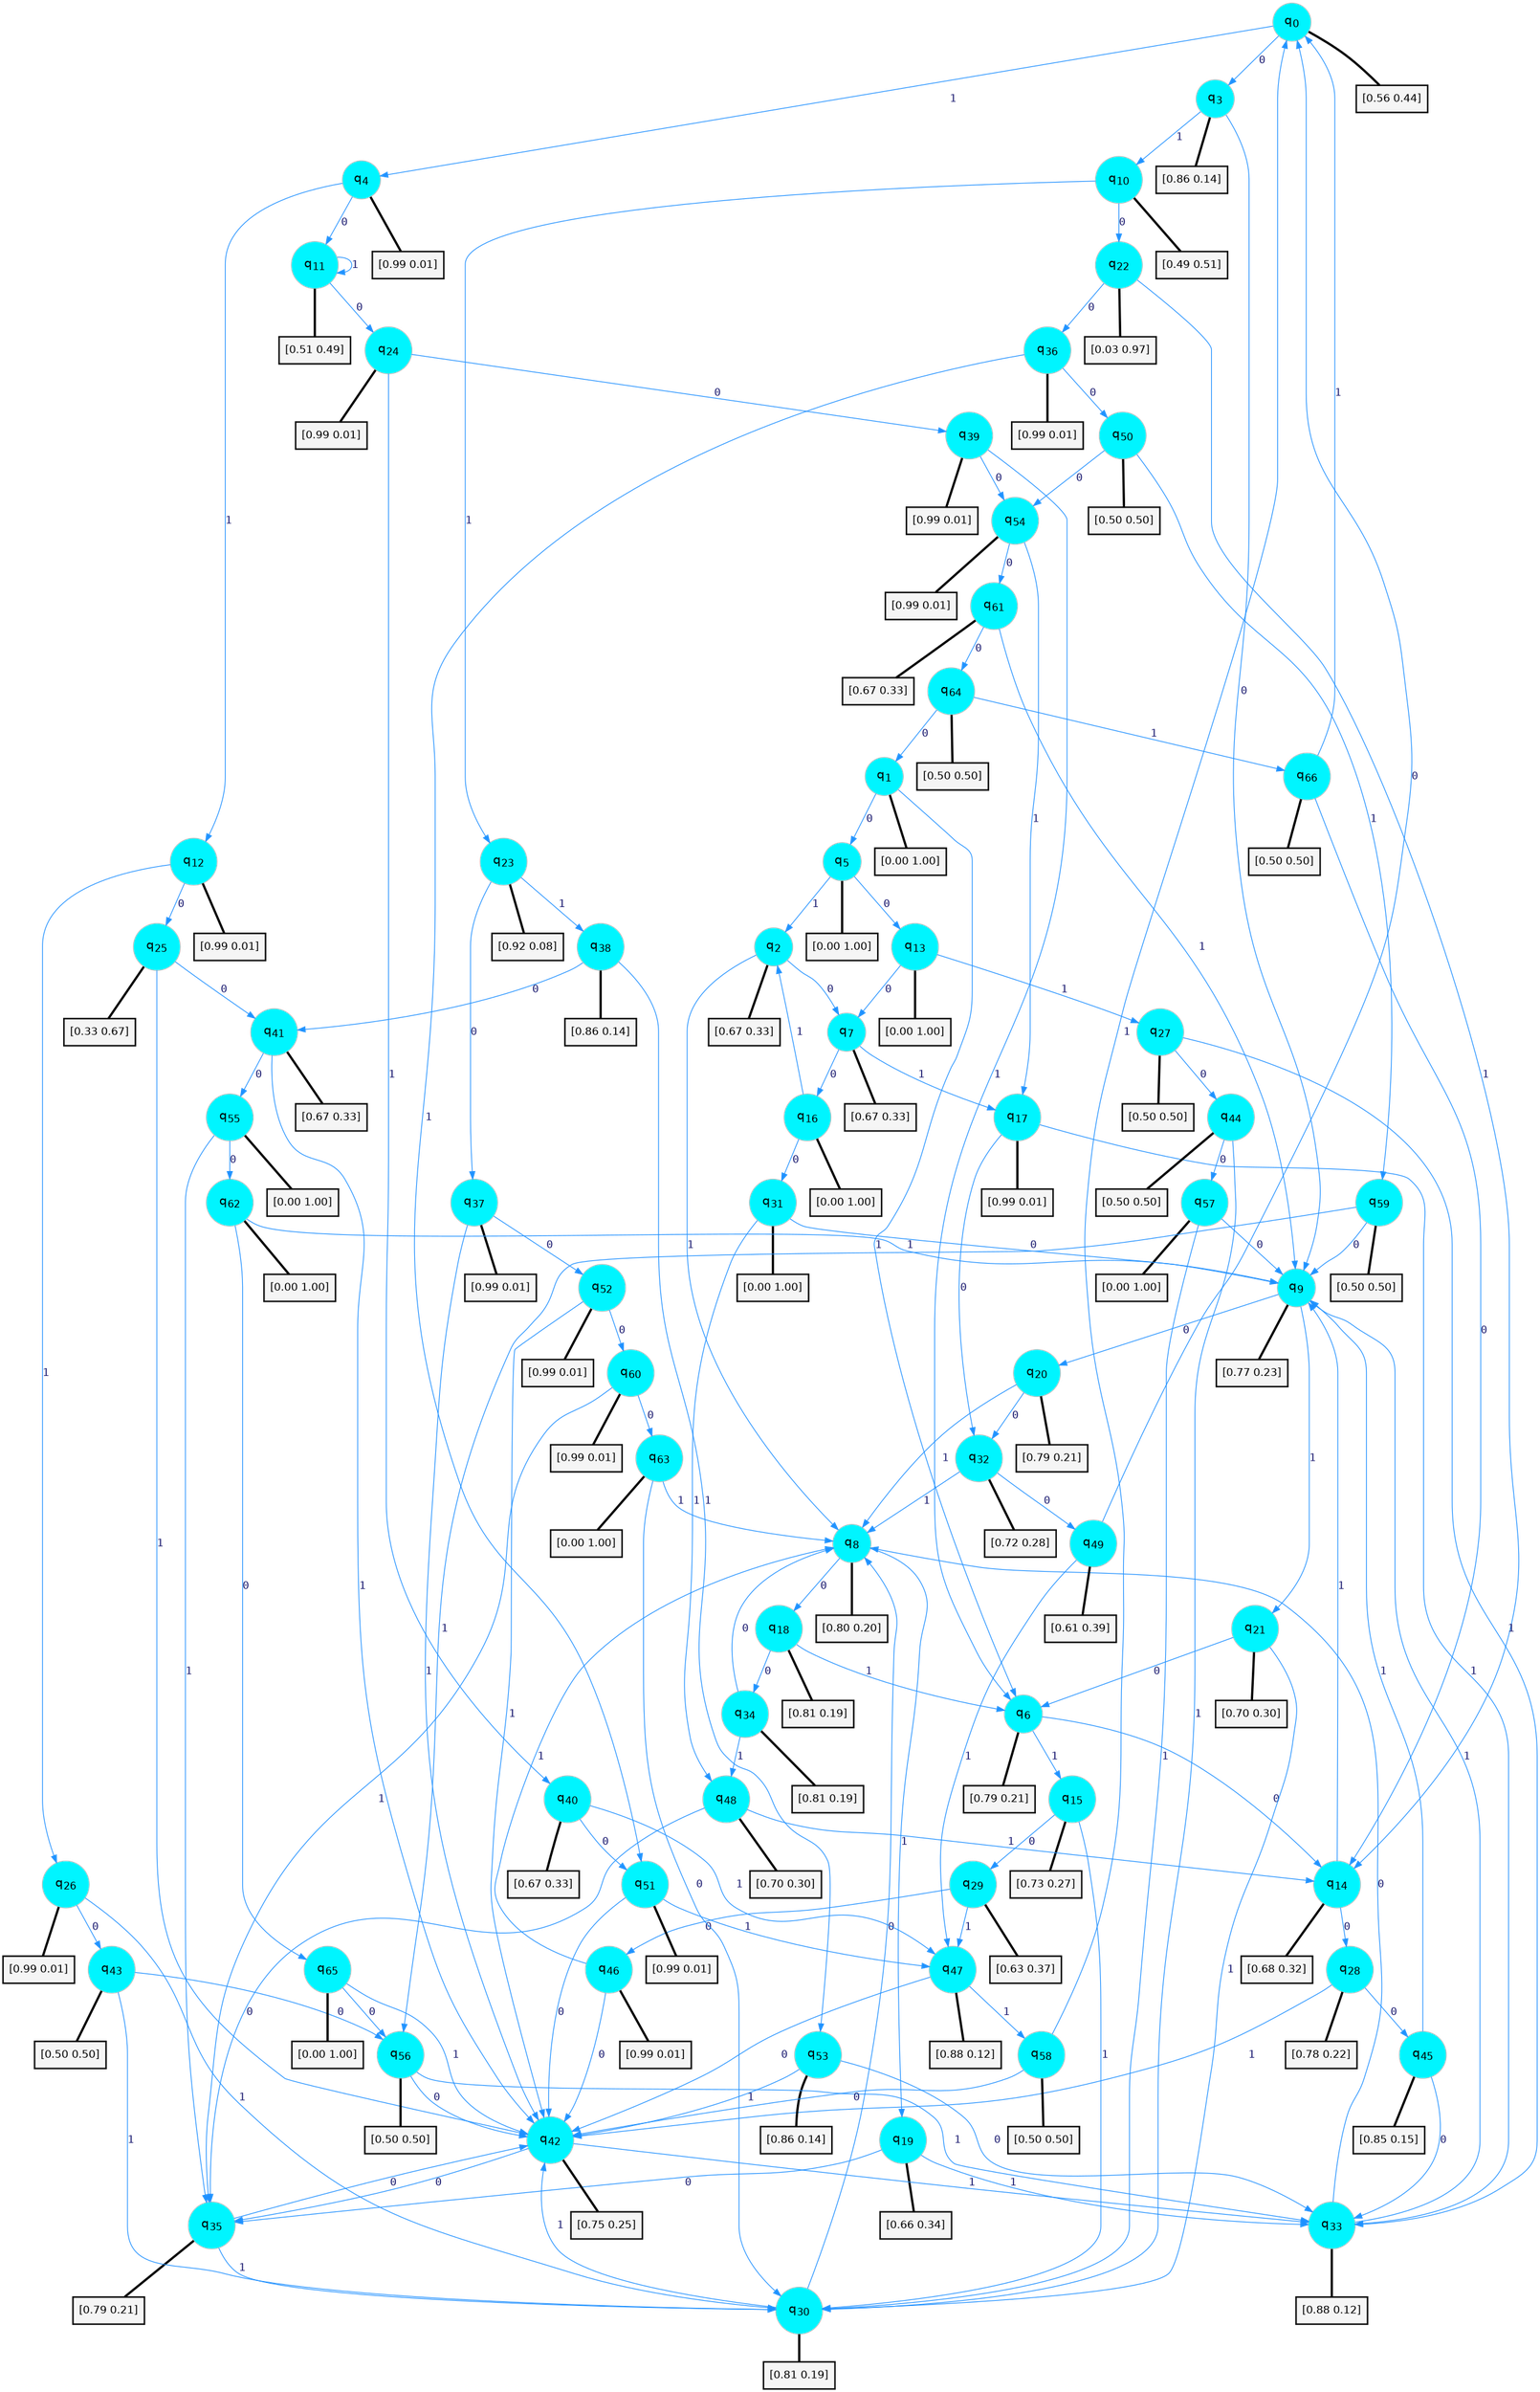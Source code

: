 digraph G {
graph [
bgcolor=transparent, dpi=300, rankdir=TD, size="40,25"];
node [
color=gray, fillcolor=turquoise1, fontcolor=black, fontname=Helvetica, fontsize=16, fontweight=bold, shape=circle, style=filled];
edge [
arrowsize=1, color=dodgerblue1, fontcolor=midnightblue, fontname=courier, fontweight=bold, penwidth=1, style=solid, weight=20];
0[label=<q<SUB>0</SUB>>];
1[label=<q<SUB>1</SUB>>];
2[label=<q<SUB>2</SUB>>];
3[label=<q<SUB>3</SUB>>];
4[label=<q<SUB>4</SUB>>];
5[label=<q<SUB>5</SUB>>];
6[label=<q<SUB>6</SUB>>];
7[label=<q<SUB>7</SUB>>];
8[label=<q<SUB>8</SUB>>];
9[label=<q<SUB>9</SUB>>];
10[label=<q<SUB>10</SUB>>];
11[label=<q<SUB>11</SUB>>];
12[label=<q<SUB>12</SUB>>];
13[label=<q<SUB>13</SUB>>];
14[label=<q<SUB>14</SUB>>];
15[label=<q<SUB>15</SUB>>];
16[label=<q<SUB>16</SUB>>];
17[label=<q<SUB>17</SUB>>];
18[label=<q<SUB>18</SUB>>];
19[label=<q<SUB>19</SUB>>];
20[label=<q<SUB>20</SUB>>];
21[label=<q<SUB>21</SUB>>];
22[label=<q<SUB>22</SUB>>];
23[label=<q<SUB>23</SUB>>];
24[label=<q<SUB>24</SUB>>];
25[label=<q<SUB>25</SUB>>];
26[label=<q<SUB>26</SUB>>];
27[label=<q<SUB>27</SUB>>];
28[label=<q<SUB>28</SUB>>];
29[label=<q<SUB>29</SUB>>];
30[label=<q<SUB>30</SUB>>];
31[label=<q<SUB>31</SUB>>];
32[label=<q<SUB>32</SUB>>];
33[label=<q<SUB>33</SUB>>];
34[label=<q<SUB>34</SUB>>];
35[label=<q<SUB>35</SUB>>];
36[label=<q<SUB>36</SUB>>];
37[label=<q<SUB>37</SUB>>];
38[label=<q<SUB>38</SUB>>];
39[label=<q<SUB>39</SUB>>];
40[label=<q<SUB>40</SUB>>];
41[label=<q<SUB>41</SUB>>];
42[label=<q<SUB>42</SUB>>];
43[label=<q<SUB>43</SUB>>];
44[label=<q<SUB>44</SUB>>];
45[label=<q<SUB>45</SUB>>];
46[label=<q<SUB>46</SUB>>];
47[label=<q<SUB>47</SUB>>];
48[label=<q<SUB>48</SUB>>];
49[label=<q<SUB>49</SUB>>];
50[label=<q<SUB>50</SUB>>];
51[label=<q<SUB>51</SUB>>];
52[label=<q<SUB>52</SUB>>];
53[label=<q<SUB>53</SUB>>];
54[label=<q<SUB>54</SUB>>];
55[label=<q<SUB>55</SUB>>];
56[label=<q<SUB>56</SUB>>];
57[label=<q<SUB>57</SUB>>];
58[label=<q<SUB>58</SUB>>];
59[label=<q<SUB>59</SUB>>];
60[label=<q<SUB>60</SUB>>];
61[label=<q<SUB>61</SUB>>];
62[label=<q<SUB>62</SUB>>];
63[label=<q<SUB>63</SUB>>];
64[label=<q<SUB>64</SUB>>];
65[label=<q<SUB>65</SUB>>];
66[label=<q<SUB>66</SUB>>];
67[label="[0.56 0.44]", shape=box,fontcolor=black, fontname=Helvetica, fontsize=14, penwidth=2, fillcolor=whitesmoke,color=black];
68[label="[0.00 1.00]", shape=box,fontcolor=black, fontname=Helvetica, fontsize=14, penwidth=2, fillcolor=whitesmoke,color=black];
69[label="[0.67 0.33]", shape=box,fontcolor=black, fontname=Helvetica, fontsize=14, penwidth=2, fillcolor=whitesmoke,color=black];
70[label="[0.86 0.14]", shape=box,fontcolor=black, fontname=Helvetica, fontsize=14, penwidth=2, fillcolor=whitesmoke,color=black];
71[label="[0.99 0.01]", shape=box,fontcolor=black, fontname=Helvetica, fontsize=14, penwidth=2, fillcolor=whitesmoke,color=black];
72[label="[0.00 1.00]", shape=box,fontcolor=black, fontname=Helvetica, fontsize=14, penwidth=2, fillcolor=whitesmoke,color=black];
73[label="[0.79 0.21]", shape=box,fontcolor=black, fontname=Helvetica, fontsize=14, penwidth=2, fillcolor=whitesmoke,color=black];
74[label="[0.67 0.33]", shape=box,fontcolor=black, fontname=Helvetica, fontsize=14, penwidth=2, fillcolor=whitesmoke,color=black];
75[label="[0.80 0.20]", shape=box,fontcolor=black, fontname=Helvetica, fontsize=14, penwidth=2, fillcolor=whitesmoke,color=black];
76[label="[0.77 0.23]", shape=box,fontcolor=black, fontname=Helvetica, fontsize=14, penwidth=2, fillcolor=whitesmoke,color=black];
77[label="[0.49 0.51]", shape=box,fontcolor=black, fontname=Helvetica, fontsize=14, penwidth=2, fillcolor=whitesmoke,color=black];
78[label="[0.51 0.49]", shape=box,fontcolor=black, fontname=Helvetica, fontsize=14, penwidth=2, fillcolor=whitesmoke,color=black];
79[label="[0.99 0.01]", shape=box,fontcolor=black, fontname=Helvetica, fontsize=14, penwidth=2, fillcolor=whitesmoke,color=black];
80[label="[0.00 1.00]", shape=box,fontcolor=black, fontname=Helvetica, fontsize=14, penwidth=2, fillcolor=whitesmoke,color=black];
81[label="[0.68 0.32]", shape=box,fontcolor=black, fontname=Helvetica, fontsize=14, penwidth=2, fillcolor=whitesmoke,color=black];
82[label="[0.73 0.27]", shape=box,fontcolor=black, fontname=Helvetica, fontsize=14, penwidth=2, fillcolor=whitesmoke,color=black];
83[label="[0.00 1.00]", shape=box,fontcolor=black, fontname=Helvetica, fontsize=14, penwidth=2, fillcolor=whitesmoke,color=black];
84[label="[0.99 0.01]", shape=box,fontcolor=black, fontname=Helvetica, fontsize=14, penwidth=2, fillcolor=whitesmoke,color=black];
85[label="[0.81 0.19]", shape=box,fontcolor=black, fontname=Helvetica, fontsize=14, penwidth=2, fillcolor=whitesmoke,color=black];
86[label="[0.66 0.34]", shape=box,fontcolor=black, fontname=Helvetica, fontsize=14, penwidth=2, fillcolor=whitesmoke,color=black];
87[label="[0.79 0.21]", shape=box,fontcolor=black, fontname=Helvetica, fontsize=14, penwidth=2, fillcolor=whitesmoke,color=black];
88[label="[0.70 0.30]", shape=box,fontcolor=black, fontname=Helvetica, fontsize=14, penwidth=2, fillcolor=whitesmoke,color=black];
89[label="[0.03 0.97]", shape=box,fontcolor=black, fontname=Helvetica, fontsize=14, penwidth=2, fillcolor=whitesmoke,color=black];
90[label="[0.92 0.08]", shape=box,fontcolor=black, fontname=Helvetica, fontsize=14, penwidth=2, fillcolor=whitesmoke,color=black];
91[label="[0.99 0.01]", shape=box,fontcolor=black, fontname=Helvetica, fontsize=14, penwidth=2, fillcolor=whitesmoke,color=black];
92[label="[0.33 0.67]", shape=box,fontcolor=black, fontname=Helvetica, fontsize=14, penwidth=2, fillcolor=whitesmoke,color=black];
93[label="[0.99 0.01]", shape=box,fontcolor=black, fontname=Helvetica, fontsize=14, penwidth=2, fillcolor=whitesmoke,color=black];
94[label="[0.50 0.50]", shape=box,fontcolor=black, fontname=Helvetica, fontsize=14, penwidth=2, fillcolor=whitesmoke,color=black];
95[label="[0.78 0.22]", shape=box,fontcolor=black, fontname=Helvetica, fontsize=14, penwidth=2, fillcolor=whitesmoke,color=black];
96[label="[0.63 0.37]", shape=box,fontcolor=black, fontname=Helvetica, fontsize=14, penwidth=2, fillcolor=whitesmoke,color=black];
97[label="[0.81 0.19]", shape=box,fontcolor=black, fontname=Helvetica, fontsize=14, penwidth=2, fillcolor=whitesmoke,color=black];
98[label="[0.00 1.00]", shape=box,fontcolor=black, fontname=Helvetica, fontsize=14, penwidth=2, fillcolor=whitesmoke,color=black];
99[label="[0.72 0.28]", shape=box,fontcolor=black, fontname=Helvetica, fontsize=14, penwidth=2, fillcolor=whitesmoke,color=black];
100[label="[0.88 0.12]", shape=box,fontcolor=black, fontname=Helvetica, fontsize=14, penwidth=2, fillcolor=whitesmoke,color=black];
101[label="[0.81 0.19]", shape=box,fontcolor=black, fontname=Helvetica, fontsize=14, penwidth=2, fillcolor=whitesmoke,color=black];
102[label="[0.79 0.21]", shape=box,fontcolor=black, fontname=Helvetica, fontsize=14, penwidth=2, fillcolor=whitesmoke,color=black];
103[label="[0.99 0.01]", shape=box,fontcolor=black, fontname=Helvetica, fontsize=14, penwidth=2, fillcolor=whitesmoke,color=black];
104[label="[0.99 0.01]", shape=box,fontcolor=black, fontname=Helvetica, fontsize=14, penwidth=2, fillcolor=whitesmoke,color=black];
105[label="[0.86 0.14]", shape=box,fontcolor=black, fontname=Helvetica, fontsize=14, penwidth=2, fillcolor=whitesmoke,color=black];
106[label="[0.99 0.01]", shape=box,fontcolor=black, fontname=Helvetica, fontsize=14, penwidth=2, fillcolor=whitesmoke,color=black];
107[label="[0.67 0.33]", shape=box,fontcolor=black, fontname=Helvetica, fontsize=14, penwidth=2, fillcolor=whitesmoke,color=black];
108[label="[0.67 0.33]", shape=box,fontcolor=black, fontname=Helvetica, fontsize=14, penwidth=2, fillcolor=whitesmoke,color=black];
109[label="[0.75 0.25]", shape=box,fontcolor=black, fontname=Helvetica, fontsize=14, penwidth=2, fillcolor=whitesmoke,color=black];
110[label="[0.50 0.50]", shape=box,fontcolor=black, fontname=Helvetica, fontsize=14, penwidth=2, fillcolor=whitesmoke,color=black];
111[label="[0.50 0.50]", shape=box,fontcolor=black, fontname=Helvetica, fontsize=14, penwidth=2, fillcolor=whitesmoke,color=black];
112[label="[0.85 0.15]", shape=box,fontcolor=black, fontname=Helvetica, fontsize=14, penwidth=2, fillcolor=whitesmoke,color=black];
113[label="[0.99 0.01]", shape=box,fontcolor=black, fontname=Helvetica, fontsize=14, penwidth=2, fillcolor=whitesmoke,color=black];
114[label="[0.88 0.12]", shape=box,fontcolor=black, fontname=Helvetica, fontsize=14, penwidth=2, fillcolor=whitesmoke,color=black];
115[label="[0.70 0.30]", shape=box,fontcolor=black, fontname=Helvetica, fontsize=14, penwidth=2, fillcolor=whitesmoke,color=black];
116[label="[0.61 0.39]", shape=box,fontcolor=black, fontname=Helvetica, fontsize=14, penwidth=2, fillcolor=whitesmoke,color=black];
117[label="[0.50 0.50]", shape=box,fontcolor=black, fontname=Helvetica, fontsize=14, penwidth=2, fillcolor=whitesmoke,color=black];
118[label="[0.99 0.01]", shape=box,fontcolor=black, fontname=Helvetica, fontsize=14, penwidth=2, fillcolor=whitesmoke,color=black];
119[label="[0.99 0.01]", shape=box,fontcolor=black, fontname=Helvetica, fontsize=14, penwidth=2, fillcolor=whitesmoke,color=black];
120[label="[0.86 0.14]", shape=box,fontcolor=black, fontname=Helvetica, fontsize=14, penwidth=2, fillcolor=whitesmoke,color=black];
121[label="[0.99 0.01]", shape=box,fontcolor=black, fontname=Helvetica, fontsize=14, penwidth=2, fillcolor=whitesmoke,color=black];
122[label="[0.00 1.00]", shape=box,fontcolor=black, fontname=Helvetica, fontsize=14, penwidth=2, fillcolor=whitesmoke,color=black];
123[label="[0.50 0.50]", shape=box,fontcolor=black, fontname=Helvetica, fontsize=14, penwidth=2, fillcolor=whitesmoke,color=black];
124[label="[0.00 1.00]", shape=box,fontcolor=black, fontname=Helvetica, fontsize=14, penwidth=2, fillcolor=whitesmoke,color=black];
125[label="[0.50 0.50]", shape=box,fontcolor=black, fontname=Helvetica, fontsize=14, penwidth=2, fillcolor=whitesmoke,color=black];
126[label="[0.50 0.50]", shape=box,fontcolor=black, fontname=Helvetica, fontsize=14, penwidth=2, fillcolor=whitesmoke,color=black];
127[label="[0.99 0.01]", shape=box,fontcolor=black, fontname=Helvetica, fontsize=14, penwidth=2, fillcolor=whitesmoke,color=black];
128[label="[0.67 0.33]", shape=box,fontcolor=black, fontname=Helvetica, fontsize=14, penwidth=2, fillcolor=whitesmoke,color=black];
129[label="[0.00 1.00]", shape=box,fontcolor=black, fontname=Helvetica, fontsize=14, penwidth=2, fillcolor=whitesmoke,color=black];
130[label="[0.00 1.00]", shape=box,fontcolor=black, fontname=Helvetica, fontsize=14, penwidth=2, fillcolor=whitesmoke,color=black];
131[label="[0.50 0.50]", shape=box,fontcolor=black, fontname=Helvetica, fontsize=14, penwidth=2, fillcolor=whitesmoke,color=black];
132[label="[0.00 1.00]", shape=box,fontcolor=black, fontname=Helvetica, fontsize=14, penwidth=2, fillcolor=whitesmoke,color=black];
133[label="[0.50 0.50]", shape=box,fontcolor=black, fontname=Helvetica, fontsize=14, penwidth=2, fillcolor=whitesmoke,color=black];
0->3 [label=0];
0->4 [label=1];
0->67 [arrowhead=none, penwidth=3,color=black];
1->5 [label=0];
1->6 [label=1];
1->68 [arrowhead=none, penwidth=3,color=black];
2->7 [label=0];
2->8 [label=1];
2->69 [arrowhead=none, penwidth=3,color=black];
3->9 [label=0];
3->10 [label=1];
3->70 [arrowhead=none, penwidth=3,color=black];
4->11 [label=0];
4->12 [label=1];
4->71 [arrowhead=none, penwidth=3,color=black];
5->13 [label=0];
5->2 [label=1];
5->72 [arrowhead=none, penwidth=3,color=black];
6->14 [label=0];
6->15 [label=1];
6->73 [arrowhead=none, penwidth=3,color=black];
7->16 [label=0];
7->17 [label=1];
7->74 [arrowhead=none, penwidth=3,color=black];
8->18 [label=0];
8->19 [label=1];
8->75 [arrowhead=none, penwidth=3,color=black];
9->20 [label=0];
9->21 [label=1];
9->76 [arrowhead=none, penwidth=3,color=black];
10->22 [label=0];
10->23 [label=1];
10->77 [arrowhead=none, penwidth=3,color=black];
11->24 [label=0];
11->11 [label=1];
11->78 [arrowhead=none, penwidth=3,color=black];
12->25 [label=0];
12->26 [label=1];
12->79 [arrowhead=none, penwidth=3,color=black];
13->7 [label=0];
13->27 [label=1];
13->80 [arrowhead=none, penwidth=3,color=black];
14->28 [label=0];
14->9 [label=1];
14->81 [arrowhead=none, penwidth=3,color=black];
15->29 [label=0];
15->30 [label=1];
15->82 [arrowhead=none, penwidth=3,color=black];
16->31 [label=0];
16->2 [label=1];
16->83 [arrowhead=none, penwidth=3,color=black];
17->32 [label=0];
17->33 [label=1];
17->84 [arrowhead=none, penwidth=3,color=black];
18->34 [label=0];
18->6 [label=1];
18->85 [arrowhead=none, penwidth=3,color=black];
19->35 [label=0];
19->33 [label=1];
19->86 [arrowhead=none, penwidth=3,color=black];
20->32 [label=0];
20->8 [label=1];
20->87 [arrowhead=none, penwidth=3,color=black];
21->6 [label=0];
21->30 [label=1];
21->88 [arrowhead=none, penwidth=3,color=black];
22->36 [label=0];
22->14 [label=1];
22->89 [arrowhead=none, penwidth=3,color=black];
23->37 [label=0];
23->38 [label=1];
23->90 [arrowhead=none, penwidth=3,color=black];
24->39 [label=0];
24->40 [label=1];
24->91 [arrowhead=none, penwidth=3,color=black];
25->41 [label=0];
25->42 [label=1];
25->92 [arrowhead=none, penwidth=3,color=black];
26->43 [label=0];
26->30 [label=1];
26->93 [arrowhead=none, penwidth=3,color=black];
27->44 [label=0];
27->33 [label=1];
27->94 [arrowhead=none, penwidth=3,color=black];
28->45 [label=0];
28->42 [label=1];
28->95 [arrowhead=none, penwidth=3,color=black];
29->46 [label=0];
29->47 [label=1];
29->96 [arrowhead=none, penwidth=3,color=black];
30->8 [label=0];
30->42 [label=1];
30->97 [arrowhead=none, penwidth=3,color=black];
31->9 [label=0];
31->48 [label=1];
31->98 [arrowhead=none, penwidth=3,color=black];
32->49 [label=0];
32->8 [label=1];
32->99 [arrowhead=none, penwidth=3,color=black];
33->8 [label=0];
33->9 [label=1];
33->100 [arrowhead=none, penwidth=3,color=black];
34->8 [label=0];
34->48 [label=1];
34->101 [arrowhead=none, penwidth=3,color=black];
35->42 [label=0];
35->30 [label=1];
35->102 [arrowhead=none, penwidth=3,color=black];
36->50 [label=0];
36->51 [label=1];
36->103 [arrowhead=none, penwidth=3,color=black];
37->52 [label=0];
37->42 [label=1];
37->104 [arrowhead=none, penwidth=3,color=black];
38->41 [label=0];
38->53 [label=1];
38->105 [arrowhead=none, penwidth=3,color=black];
39->54 [label=0];
39->6 [label=1];
39->106 [arrowhead=none, penwidth=3,color=black];
40->51 [label=0];
40->47 [label=1];
40->107 [arrowhead=none, penwidth=3,color=black];
41->55 [label=0];
41->42 [label=1];
41->108 [arrowhead=none, penwidth=3,color=black];
42->35 [label=0];
42->33 [label=1];
42->109 [arrowhead=none, penwidth=3,color=black];
43->56 [label=0];
43->30 [label=1];
43->110 [arrowhead=none, penwidth=3,color=black];
44->57 [label=0];
44->30 [label=1];
44->111 [arrowhead=none, penwidth=3,color=black];
45->33 [label=0];
45->9 [label=1];
45->112 [arrowhead=none, penwidth=3,color=black];
46->42 [label=0];
46->8 [label=1];
46->113 [arrowhead=none, penwidth=3,color=black];
47->42 [label=0];
47->58 [label=1];
47->114 [arrowhead=none, penwidth=3,color=black];
48->35 [label=0];
48->14 [label=1];
48->115 [arrowhead=none, penwidth=3,color=black];
49->0 [label=0];
49->47 [label=1];
49->116 [arrowhead=none, penwidth=3,color=black];
50->54 [label=0];
50->59 [label=1];
50->117 [arrowhead=none, penwidth=3,color=black];
51->42 [label=0];
51->47 [label=1];
51->118 [arrowhead=none, penwidth=3,color=black];
52->60 [label=0];
52->42 [label=1];
52->119 [arrowhead=none, penwidth=3,color=black];
53->33 [label=0];
53->42 [label=1];
53->120 [arrowhead=none, penwidth=3,color=black];
54->61 [label=0];
54->17 [label=1];
54->121 [arrowhead=none, penwidth=3,color=black];
55->62 [label=0];
55->35 [label=1];
55->122 [arrowhead=none, penwidth=3,color=black];
56->42 [label=0];
56->33 [label=1];
56->123 [arrowhead=none, penwidth=3,color=black];
57->9 [label=0];
57->30 [label=1];
57->124 [arrowhead=none, penwidth=3,color=black];
58->42 [label=0];
58->0 [label=1];
58->125 [arrowhead=none, penwidth=3,color=black];
59->9 [label=0];
59->56 [label=1];
59->126 [arrowhead=none, penwidth=3,color=black];
60->63 [label=0];
60->35 [label=1];
60->127 [arrowhead=none, penwidth=3,color=black];
61->64 [label=0];
61->9 [label=1];
61->128 [arrowhead=none, penwidth=3,color=black];
62->65 [label=0];
62->9 [label=1];
62->129 [arrowhead=none, penwidth=3,color=black];
63->30 [label=0];
63->8 [label=1];
63->130 [arrowhead=none, penwidth=3,color=black];
64->1 [label=0];
64->66 [label=1];
64->131 [arrowhead=none, penwidth=3,color=black];
65->56 [label=0];
65->42 [label=1];
65->132 [arrowhead=none, penwidth=3,color=black];
66->14 [label=0];
66->0 [label=1];
66->133 [arrowhead=none, penwidth=3,color=black];
}
